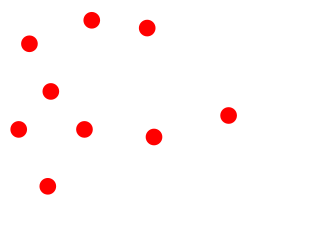 <?xml version="1.0"?>
<!DOCTYPE ipe SYSTEM "ipe.dtd">
<ipe version="70206" creator="Ipe 7.2.7">
<info created="D:20121029155511" modified="D:20170714012459"/>
<ipestyle name="basic">
<symbol name="arrow/arc(spx)">
<path stroke="sym-stroke" fill="sym-stroke" pen="sym-pen">
0 0 m
-1 0.333 l
-1 -0.333 l
h
</path>
</symbol>
<symbol name="arrow/farc(spx)">
<path stroke="sym-stroke" fill="white" pen="sym-pen">
0 0 m
-1 0.333 l
-1 -0.333 l
h
</path>
</symbol>
<symbol name="mark/circle(sx)" transformations="translations">
<path fill="sym-stroke">
0.6 0 0 0.6 0 0 e
0.4 0 0 0.4 0 0 e
</path>
</symbol>
<symbol name="mark/disk(sx)" transformations="translations">
<path fill="sym-stroke">
0.6 0 0 0.6 0 0 e
</path>
</symbol>
<symbol name="mark/fdisk(sfx)" transformations="translations">
<group>
<path fill="sym-stroke" fillrule="eofill">
0.6 0 0 0.6 0 0 e
0.4 0 0 0.4 0 0 e
</path>
<path fill="sym-fill">
0.4 0 0 0.4 0 0 e
</path>
</group>
</symbol>
<symbol name="mark/box(sx)" transformations="translations">
<path fill="sym-stroke" fillrule="eofill">
-0.6 -0.6 m
0.6 -0.6 l
0.6 0.6 l
-0.6 0.6 l
h
-0.4 -0.4 m
0.4 -0.4 l
0.4 0.4 l
-0.4 0.4 l
h
</path>
</symbol>
<symbol name="mark/square(sx)" transformations="translations">
<path fill="sym-stroke">
-0.6 -0.6 m
0.6 -0.6 l
0.6 0.6 l
-0.6 0.6 l
h
</path>
</symbol>
<symbol name="mark/fsquare(sfx)" transformations="translations">
<group>
<path fill="sym-stroke" fillrule="eofill">
-0.6 -0.6 m
0.6 -0.6 l
0.6 0.6 l
-0.6 0.6 l
h
-0.4 -0.4 m
0.4 -0.4 l
0.4 0.4 l
-0.4 0.4 l
h
</path>
<path fill="sym-fill">
-0.4 -0.4 m
0.4 -0.4 l
0.4 0.4 l
-0.4 0.4 l
h
</path>
</group>
</symbol>
<symbol name="mark/cross(sx)" transformations="translations">
<group>
<path fill="sym-stroke">
-0.43 -0.57 m
0.57 0.43 l
0.43 0.57 l
-0.57 -0.43 l
h
</path>
<path fill="sym-stroke">
-0.43 0.57 m
0.57 -0.43 l
0.43 -0.57 l
-0.57 0.43 l
h
</path>
</group>
</symbol>
<symbol name="arrow/fnormal(spx)">
<path stroke="sym-stroke" fill="white" pen="sym-pen">
0 0 m
-1 0.333 l
-1 -0.333 l
h
</path>
</symbol>
<symbol name="arrow/pointed(spx)">
<path stroke="sym-stroke" fill="sym-stroke" pen="sym-pen">
0 0 m
-1 0.333 l
-0.8 0 l
-1 -0.333 l
h
</path>
</symbol>
<symbol name="arrow/fpointed(spx)">
<path stroke="sym-stroke" fill="white" pen="sym-pen">
0 0 m
-1 0.333 l
-0.8 0 l
-1 -0.333 l
h
</path>
</symbol>
<symbol name="arrow/linear(spx)">
<path stroke="sym-stroke" pen="sym-pen">
-1 0.333 m
0 0 l
-1 -0.333 l
</path>
</symbol>
<symbol name="arrow/fdouble(spx)">
<path stroke="sym-stroke" fill="white" pen="sym-pen">
0 0 m
-1 0.333 l
-1 -0.333 l
h
-1 0 m
-2 0.333 l
-2 -0.333 l
h
</path>
</symbol>
<symbol name="arrow/double(spx)">
<path stroke="sym-stroke" fill="sym-stroke" pen="sym-pen">
0 0 m
-1 0.333 l
-1 -0.333 l
h
-1 0 m
-2 0.333 l
-2 -0.333 l
h
</path>
</symbol>
<pen name="heavier" value="0.8"/>
<pen name="fat" value="1.2"/>
<pen name="ultrafat" value="2"/>
<symbolsize name="large" value="5"/>
<symbolsize name="small" value="2"/>
<symbolsize name="tiny" value="1.1"/>
<arrowsize name="large" value="10"/>
<arrowsize name="small" value="5"/>
<arrowsize name="tiny" value="3"/>
<color name="red" value="1 0 0"/>
<color name="green" value="0 1 0"/>
<color name="blue" value="0 0 1"/>
<color name="yellow" value="1 1 0"/>
<color name="orange" value="1 0.647 0"/>
<color name="gold" value="1 0.843 0"/>
<color name="purple" value="0.627 0.125 0.941"/>
<color name="gray" value="0.745"/>
<color name="brown" value="0.647 0.165 0.165"/>
<color name="navy" value="0 0 0.502"/>
<color name="pink" value="1 0.753 0.796"/>
<color name="seagreen" value="0.18 0.545 0.341"/>
<color name="turquoise" value="0.251 0.878 0.816"/>
<color name="violet" value="0.933 0.51 0.933"/>
<color name="darkblue" value="0 0 0.545"/>
<color name="darkcyan" value="0 0.545 0.545"/>
<color name="darkgray" value="0.663"/>
<color name="darkgreen" value="0 0.392 0"/>
<color name="darkmagenta" value="0.545 0 0.545"/>
<color name="darkorange" value="1 0.549 0"/>
<color name="darkred" value="0.545 0 0"/>
<color name="lightblue" value="0.678 0.847 0.902"/>
<color name="lightcyan" value="0.878 1 1"/>
<color name="lightgray" value="0.827"/>
<color name="lightgreen" value="0.565 0.933 0.565"/>
<color name="lightyellow" value="1 1 0.878"/>
<dashstyle name="dashed" value="[4] 0"/>
<dashstyle name="dotted" value="[1 3] 0"/>
<dashstyle name="dash dotted" value="[4 2 1 2] 0"/>
<dashstyle name="dash dot dotted" value="[4 2 1 2 1 2] 0"/>
<textsize name="large" value="\large"/>
<textsize name="Large" value="\Large"/>
<textsize name="LARGE" value="\LARGE"/>
<textsize name="huge" value="\huge"/>
<textsize name="Huge" value="\Huge"/>
<textsize name="small" value="\small"/>
<textsize name="footnote" value="\footnotesize"/>
<textsize name="tiny" value="\tiny"/>
<textstyle name="center" begin="\begin{center}" end="\end{center}"/>
<textstyle name="itemize" begin="\begin{itemize}" end="\end{itemize}"/>
<textstyle name="item" begin="\begin{itemize}\item{}" end="\end{itemize}"/>
<gridsize name="4 pts" value="4"/>
<gridsize name="8 pts (~3 mm)" value="8"/>
<gridsize name="16 pts (~6 mm)" value="16"/>
<gridsize name="32 pts (~12 mm)" value="32"/>
<gridsize name="10 pts (~3.5 mm)" value="10"/>
<gridsize name="20 pts (~7 mm)" value="20"/>
<gridsize name="14 pts (~5 mm)" value="14"/>
<gridsize name="28 pts (~10 mm)" value="28"/>
<gridsize name="56 pts (~20 mm)" value="56"/>
<anglesize name="90 deg" value="90"/>
<anglesize name="60 deg" value="60"/>
<anglesize name="45 deg" value="45"/>
<anglesize name="30 deg" value="30"/>
<anglesize name="22.5 deg" value="22.5"/>
<tiling name="falling" angle="-60" step="4" width="1"/>
<tiling name="rising" angle="30" step="4" width="1"/>
</ipestyle>
<page>
<layer name="layer_input_red"/>
<layer name="layer_input_blue"/>
<layer name="layer_input_yellow"/>
<layer name="layer_points"/>
<layer name="layer_edges"/>
<layer name="layer_output_red"/>
<layer name="layer_output_blue"/>
<layer name="layer_output_yellow"/>
<view layers="layer_input_red" active="layer_input_red"/>
<view layers="layer_input_blue" active="layer_input_blue"/>
<view layers="layer_input_yellow" active="layer_input_yellow"/>
<view layers="layer_points" active="layer_points"/>
<view layers="layer_points layer_edges" active="layer_edges"/>
<view layers="layer_input_red layer_points layer_edges layer_output_red" active="layer_output_red"/>
<view layers="layer_input_blue layer_points layer_edges layer_output_blue" active="layer_output_blue"/>
<view layers="layer_input_yellow layer_points layer_edges layer_output_yellow" active="layer_output_yellow"/>
<view layers="layer_points layer_output_red layer_output_blue layer_output_yellow" active="layer_output_yellow"/>
<path layer="layer_edges" stroke="black" pen="fat">
255.89 367.497 m
242.69 347.015 l
</path>
<path stroke="black" pen="fat">
236.079 398.323 m
258.516 406.781 l
</path>
<path stroke="black" pen="fat">
280.924 364.766 m
307.779 372.504 l
</path>
<path stroke="black" pen="fat">
243.782 381.167 m
255.89 367.497 l
</path>
<path stroke="black" pen="fat">
236.079 398.323 m
243.782 381.167 l
</path>
<path stroke="black" pen="fat">
243.782 381.167 m
232.221 367.497 l
</path>
<path stroke="black" pen="fat">
236.079 398.323 m
258.621 387.069 l
</path>
<path stroke="black" pen="fat">
260.897 352.932 m
279.629 338.401 l
</path>
<path stroke="black" pen="fat">
255.89 367.497 m
260.897 352.932 l
</path>
<path stroke="black" pen="fat">
258.621 387.069 m
255.89 367.497 l
</path>
<path stroke="black" pen="fat">
304.137 351.706 m
279.629 338.401 l
</path>
<path stroke="black" pen="fat">
307.779 372.504 m
304.137 351.706 l
</path>
<path stroke="black" pen="fat">
280.924 364.766 m
255.89 367.497 l
</path>
<path stroke="black" pen="fat">
283.655 387.069 m
280.924 364.766 l
</path>
<path stroke="black" pen="fat">
308.164 391.971 m
307.779 372.504 l
</path>
<path stroke="black" pen="fat">
278.473 403.98 m
283.655 387.069 l
</path>
<path stroke="black" pen="fat">
258.516 406.781 m
278.473 403.98 l
</path>
<path stroke="black" pen="fat">
333.723 370.263 m
307.779 372.504 l
</path>
<path layer="layer_output_yellow" stroke="gold">
228.27 399.336
231.197 403.819
240.529 403.259
251.562 395.781
265.047 391.858
265.903 383.161
262.688 371.086
262.132 363.5
270.212 353.265
279.908 345.993
289.873 349.494
299.03 357.305
300.942 367.418
300.848 375.339
307.92 379.583
313.107 378.828
316.407 373.736
316.407 362.986
311.692 353.745
307.796 344.474
292.337 337.143
281.341 328.537
270.504 332.84
259.03 345.271
252.655 347.821
246.164 337.624
235.499 338.114
233.476 347.053
245.214 362.921
252.306 376.887
254.475 384.337
244.951 390.655
231.541 393.87 u
</path>
<path layer="layer_output_red" stroke="red">
231.197 361.556
226.639 363.42
224.982 370.671
238.241 381.652
236.17 389.524
229.54 395.947
231.197 403.819
248.807 409.62
260.202 414.8
271.597 411.485
287.342 407.756
286.306 398.226
272.633 397.397
265.796 401.333
253.572 399.883
242.592 396.568
246.736 386.624
254.401 376.887
262.688 371.086
279.055 369.843
293.35 371.707
304.538 379.165
314.689 377.922
315.104 367.356
310.339 363.006
284.649 355.547
266.003 360.727
256.473 359.277
247.357 340.009
238.863 338.352
233.476 347.053
248.393 361.763
245.907 372.536
236.791 359.484 u
</path>
<path layer="layer_output_blue" stroke="blue">
252.995 406.99
253.561 410.385
262.708 412.176
271.1 408.97
282.888 407.933
285.057 403.218
290.126 391.635
289.329 381.595
285.505 374.105
292.995 374.423
304.538 379.165
304.151 388.766
301.441 395.141
307.975 401.834
315.944 394.822
314.191 382.28
314.689 377.922
321.856 374.2
335.323 375.858
342.159 370.264
338.016 362.598
327.864 363.634
316.407 362.986
314.191 349.961
307.354 340.638
281.341 328.537
270.504 332.84
273.431 345.002
289.873 349.494
299.03 357.305
300.942 367.418
288.141 360.333
276.539 355.982
256.473 359.277
246.291 366.134
252.306 376.887
254.475 384.337
252.714 390.995
259.343 394.931
265.047 391.858
263.487 375.042
267.838 371.52
276.125 371.52
279.44 381.672
272.633 397.397
265.796 401.333
253.572 399.883 u
</path>
<use layer="layer_points" name="mark/disk(sx)" pos="232.221 367.497" size="large" stroke="black"/>
<use name="mark/disk(sx)" pos="260.897 352.932" size="large" stroke="black"/>
<use name="mark/disk(sx)" pos="283.655 387.069" size="large" stroke="black"/>
<use name="mark/disk(sx)" pos="258.621 387.069" size="large" stroke="black"/>
<use name="mark/disk(sx)" pos="280.924 364.766" size="large" stroke="black"/>
<use name="mark/disk(sx)" pos="242.69 347.015" size="large" stroke="black"/>
<use name="mark/disk(sx)" pos="255.89 367.497" size="large" stroke="black"/>
<use name="mark/disk(sx)" pos="307.779 372.504" size="large" stroke="black"/>
<use matrix="1 0 0 1 24.5089 4.90179" name="mark/disk(sx)" pos="283.655 387.069" size="large" stroke="black"/>
<use matrix="1 0 0 1 50.0683 -16.8061" name="mark/disk(sx)" pos="283.655 387.069" size="large" stroke="black"/>
<use matrix="1 0 0 1 11.5604 13.6697" name="mark/disk(sx)" pos="232.221 367.497" size="large" stroke="black"/>
<use matrix="1 0 0 1 -6.61119 51.3085" name="mark/disk(sx)" pos="242.69 347.015" size="large" stroke="black"/>
<use matrix="1 0 0 1 21.0077 -48.6678" name="mark/disk(sx)" pos="258.621 387.069" size="large" stroke="black"/>
<use matrix="1 0 0 1 45.5166 -35.3629" name="mark/disk(sx)" pos="258.621 387.069" size="large" stroke="black"/>
<use matrix="1 0 0 1 -22.4082 42.0153" name="mark/disk(sx)" pos="280.924 364.766" size="large" stroke="black"/>
<use matrix="1 0 0 1 -2.45089 39.2143" name="mark/disk(sx)" pos="280.924 364.766" size="large" stroke="black"/>
<use layer="layer_input_red" name="mark/disk(sx)" pos="232.221 367.497" size="large" stroke="red"/>
<use name="mark/disk(sx)" pos="280.924 364.766" size="large" stroke="red"/>
<use name="mark/disk(sx)" pos="242.69 347.015" size="large" stroke="red"/>
<use name="mark/disk(sx)" pos="255.89 367.497" size="large" stroke="red"/>
<use name="mark/disk(sx)" pos="307.779 372.504" size="large" stroke="red"/>
<use matrix="1 0 0 1 11.5604 13.6697" name="mark/disk(sx)" pos="232.221 367.497" size="large" stroke="red"/>
<use matrix="1 0 0 1 -6.61119 51.3085" name="mark/disk(sx)" pos="242.69 347.015" size="large" stroke="red"/>
<use matrix="1 0 0 1 -22.4082 42.0153" name="mark/disk(sx)" pos="280.924 364.766" size="large" stroke="red"/>
<use matrix="1 0 0 1 -2.45089 39.2143" name="mark/disk(sx)" pos="280.924 364.766" size="large" stroke="red"/>
<use layer="layer_input_blue" name="mark/disk(sx)" pos="283.655 387.069" size="large" stroke="blue"/>
<use name="mark/disk(sx)" pos="258.621 387.069" size="large" stroke="blue"/>
<use name="mark/disk(sx)" pos="280.924 364.766" size="large" stroke="blue"/>
<use name="mark/disk(sx)" pos="255.89 367.497" size="large" stroke="blue"/>
<use name="mark/disk(sx)" pos="307.779 372.504" size="large" stroke="blue"/>
<use matrix="1 0 0 1 24.5089 4.90179" name="mark/disk(sx)" pos="283.655 387.069" size="large" stroke="blue"/>
<use matrix="1 0 0 1 50.0683 -16.8061" name="mark/disk(sx)" pos="283.655 387.069" size="large" stroke="blue"/>
<use matrix="1 0 0 1 21.0077 -48.6678" name="mark/disk(sx)" pos="258.621 387.069" size="large" stroke="blue"/>
<use matrix="1 0 0 1 45.5166 -35.3629" name="mark/disk(sx)" pos="258.621 387.069" size="large" stroke="blue"/>
<use matrix="1 0 0 1 -22.4082 42.0153" name="mark/disk(sx)" pos="280.924 364.766" size="large" stroke="blue"/>
<use matrix="1 0 0 1 -2.45089 39.2143" name="mark/disk(sx)" pos="280.924 364.766" size="large" stroke="blue"/>
<use name="mark/disk(sx)" pos="283.655 387.069" size="large" stroke="blue"/>
<use name="mark/disk(sx)" pos="258.621 387.069" size="large" stroke="blue"/>
<use name="mark/disk(sx)" pos="280.924 364.766" size="large" stroke="blue"/>
<use name="mark/disk(sx)" pos="255.89 367.497" size="large" stroke="blue"/>
<use name="mark/disk(sx)" pos="307.779 372.504" size="large" stroke="blue"/>
<use matrix="1 0 0 1 24.5089 4.90179" name="mark/disk(sx)" pos="283.655 387.069" size="large" stroke="blue"/>
<use matrix="1 0 0 1 50.0683 -16.8061" name="mark/disk(sx)" pos="283.655 387.069" size="large" stroke="blue"/>
<use matrix="1 0 0 1 21.0077 -48.6678" name="mark/disk(sx)" pos="258.621 387.069" size="large" stroke="blue"/>
<use matrix="1 0 0 1 45.5166 -35.3629" name="mark/disk(sx)" pos="258.621 387.069" size="large" stroke="blue"/>
<use matrix="1 0 0 1 -22.4082 42.0153" name="mark/disk(sx)" pos="280.924 364.766" size="large" stroke="blue"/>
<use matrix="1 0 0 1 -2.45089 39.2143" name="mark/disk(sx)" pos="280.924 364.766" size="large" stroke="blue"/>
<use layer="layer_input_yellow" name="mark/disk(sx)" pos="260.897 352.932" size="large" stroke="gold"/>
<use name="mark/disk(sx)" pos="258.621 387.069" size="large" stroke="gold"/>
<use name="mark/disk(sx)" pos="242.69 347.015" size="large" stroke="gold"/>
<use name="mark/disk(sx)" pos="255.89 367.497" size="large" stroke="gold"/>
<use name="mark/disk(sx)" pos="307.779 372.504" size="large" stroke="gold"/>
<use matrix="1 0 0 1 -6.61119 51.3085" name="mark/disk(sx)" pos="242.69 347.015" size="large" stroke="gold"/>
<use matrix="1 0 0 1 21.0077 -48.6678" name="mark/disk(sx)" pos="258.621 387.069" size="large" stroke="gold"/>
<use matrix="1 0 0 1 45.5166 -35.3629" name="mark/disk(sx)" pos="258.621 387.069" size="large" stroke="gold"/>
<use name="mark/disk(sx)" pos="260.897 352.932" size="large" stroke="gold"/>
<use name="mark/disk(sx)" pos="258.621 387.069" size="large" stroke="gold"/>
<use name="mark/disk(sx)" pos="242.69 347.015" size="large" stroke="gold"/>
<use name="mark/disk(sx)" pos="255.89 367.497" size="large" stroke="gold"/>
<use name="mark/disk(sx)" pos="307.779 372.504" size="large" stroke="gold"/>
<use matrix="1 0 0 1 -6.61119 51.3085" name="mark/disk(sx)" pos="242.69 347.015" size="large" stroke="gold"/>
<use matrix="1 0 0 1 21.0077 -48.6678" name="mark/disk(sx)" pos="258.621 387.069" size="large" stroke="gold"/>
<use matrix="1 0 0 1 45.5166 -35.3629" name="mark/disk(sx)" pos="258.621 387.069" size="large" stroke="gold"/>
<use name="mark/disk(sx)" pos="260.897 352.932" size="large" stroke="gold"/>
<use name="mark/disk(sx)" pos="258.621 387.069" size="large" stroke="gold"/>
<use name="mark/disk(sx)" pos="242.69 347.015" size="large" stroke="gold"/>
<use name="mark/disk(sx)" pos="255.89 367.497" size="large" stroke="gold"/>
<use name="mark/disk(sx)" pos="307.779 372.504" size="large" stroke="gold"/>
<use matrix="1 0 0 1 -6.61119 51.3085" name="mark/disk(sx)" pos="242.69 347.015" size="large" stroke="gold"/>
<use matrix="1 0 0 1 21.0077 -48.6678" name="mark/disk(sx)" pos="258.621 387.069" size="large" stroke="gold"/>
<use matrix="1 0 0 1 45.5166 -35.3629" name="mark/disk(sx)" pos="258.621 387.069" size="large" stroke="gold"/>
</page>
</ipe>
